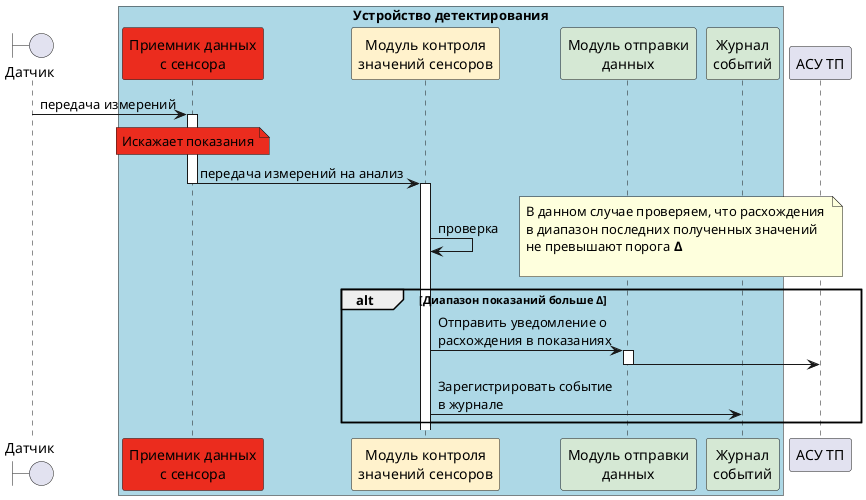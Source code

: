 @startuml "Контроль аналогового значения от датчиков"

boundary Датчик as detector
box "Устройство детектирования" #LightBlue
participant "Приемник данных\nс сенсора" as data_receiver #eb2c1e
participant "Модуль контроля\nзначений сенсоров" as control_system #FFF2CC
participant "Модуль отправки\nданных" as data_sender #D5E8D4
participant "Журнал\nсобытий" as journal #D5E8D4
end box
participant "АСУ ТП" as asu


detector -> data_receiver: передача измерений
activate data_receiver
note over data_receiver #eb2c1e: Искажает показания
data_receiver -> control_system: передача измерений на анализ
deactivate data_receiver
activate control_system
control_system -> control_system: проверка
note right
    В данном случае проверяем, что расхождения 
    в диапазон последних полученных значений
    не превышают порога **Δ**

end note
alt Диапазон показаний больше Δ
control_system -> data_sender: Отправить уведомление о\nрасхождения в показаниях
activate data_sender
data_sender -> asu
deactivate data_sender
control_system -> journal: Зарегистрировать событие\nв журнале
end


@enduml


